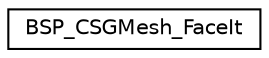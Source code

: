 digraph G
{
  edge [fontname="Helvetica",fontsize="10",labelfontname="Helvetica",labelfontsize="10"];
  node [fontname="Helvetica",fontsize="10",shape=record];
  rankdir=LR;
  Node1 [label="BSP_CSGMesh_FaceIt",height=0.2,width=0.4,color="black", fillcolor="white", style="filled",URL="$d9/d45/structBSP__CSGMesh__FaceIt.html"];
}
